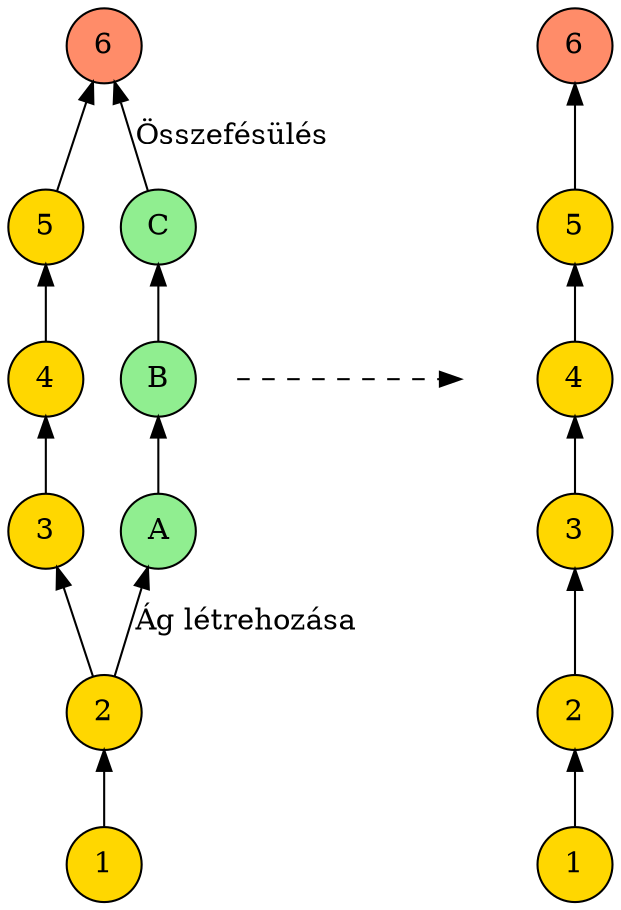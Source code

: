 digraph git {
    graph [dpi=300]
    rankdir="BT"

    c1_1 [label="1", shape="circle", style="filled", fillcolor="gold"]
    c2_1 [label="2", shape="circle", style="filled", fillcolor="gold"]
    c3_1 [label="3", shape="circle", style="filled", fillcolor="gold"]
    c4_1 [label="4", shape="circle", style="filled", fillcolor="gold"]
    c5_1 [label="5", shape="circle", style="filled", fillcolor="gold"]
    c6_1 [label="6", shape="circle", style="filled", fillcolor="salmon1"]
    ca_1 [label="A", shape="circle", style="filled", fillcolor="lightgreen"]
    cb_1 [label="B", shape="circle", style="filled", fillcolor="lightgreen"]
    cc_1 [label="C", shape="circle", style="filled", fillcolor="lightgreen"]

    c1_1 -> c2_1
    c2_1 -> c3_1
    c3_1 -> c4_1
    c4_1 -> c5_1
    c5_1 -> c6_1
    ca_1 -> cb_1
    cb_1 -> cc_1

    c2_1 -> ca_1 [label="Ág létrehozása"]
    cc_1 -> c6_1 [label="Összefésülés"]

    c1_2 [label="1", shape="circle", style="filled", fillcolor="gold"]
    c2_2 [label="2", shape="circle", style="filled", fillcolor="gold"]
    c3_2 [label="3", shape="circle", style="filled", fillcolor="gold"]
    c4_2 [label="4", shape="circle", style="filled", fillcolor="gold"]
    c5_2 [label="5", shape="circle", style="filled", fillcolor="gold"]
    c6_2 [label="6", shape="circle", style="filled", fillcolor="salmon1"]

    c1_2 -> c2_2 -> c3_2 -> c4_2 -> c5_2 -> c6_2

    cb_1 -> temp1 [style="invis", minlen=0]
    temp1 -> temp2 [minlen=3, style="dashed"]
    temp2 ->  c4_2 [style="invis"]

    temp1 [shape="plaintext", label="", width=0]
    temp2 [shape="plaintext", label="", width=0]

    {rank="same"; c4_1; cb_1; temp1; temp2 c4_2}

}